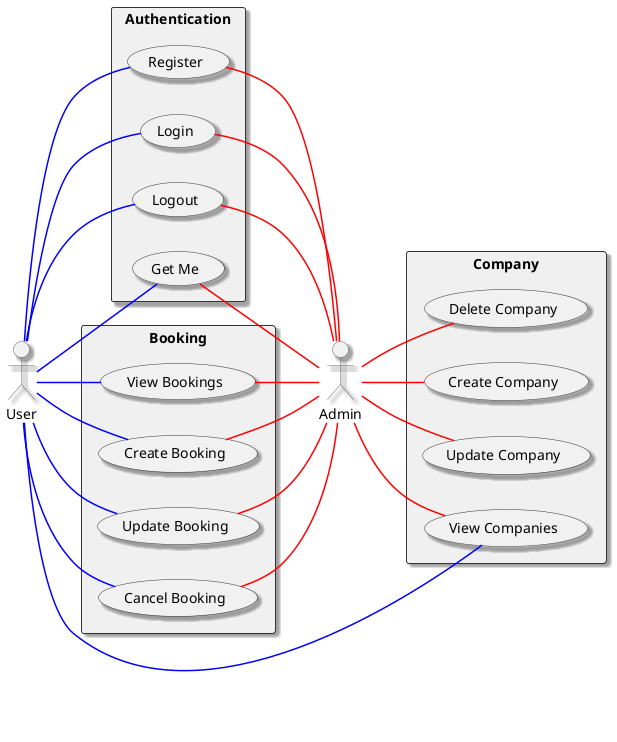 @startuml usecaseAuth_diagram

left to right direction

skinparam {
    defaultFontName Consolas
    defaultFontSize 14
    shadowing true
    arrowColor #666666
    actorBorderColor #666666
    usecaseBorderColor #333333
    rectangleBorderColor #333333
    rectangleBackgroundColor #f0f0f0
    componentStyle uml2
    ArrowThickness 1.5
}

actor User as user

rectangle "Authentication" {
    usecase "Register" as register
    usecase "Login" as login
    usecase "Logout" as logout
    usecase "Get Me" as getme
}





user -- register   #Blue
user -- login      #Blue
user -- logout     #Blue
user -- getme      #Blue

actor Admin as admin

register -- admin  #Red
login    -- admin  #Red
logout   -- admin  #Red
getme    -- admin  #Red

rectangle "Booking" {
    user -- (View Bookings) #Blue
    user -- (Create Booking) #Blue
    user -- (Update Booking) #Blue
    user -- (Cancel Booking) #Blue
    ' admin -- (Manage All Bookings) #Red
    (View Bookings) -- admin  #Red
    (Create Booking) -- admin  #Red
    (Update Booking) -- admin   #Red
    (Cancel Booking) -- admin   #Red
}

rectangle "Company" {
    user -- (View Companies) #Blue
    admin -- (View Companies) #Red
    admin -- (Create Company) #Red
    admin -- (Update Company) #Red
    admin -- (Delete Company) #Red
}

@enduml
